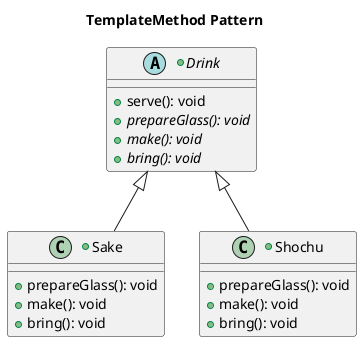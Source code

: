 @startuml
title TemplateMethod Pattern

+abstract class Drink {
    + serve(): void
    + {abstract} prepareGlass(): void
    + {abstract} make(): void
    + {abstract} bring(): void
}

+class Sake extends Drink {
    + prepareGlass(): void
    + make(): void
    + bring(): void
}

+class Shochu extends Drink {
    + prepareGlass(): void
    + make(): void
    + bring(): void
}

@enduml